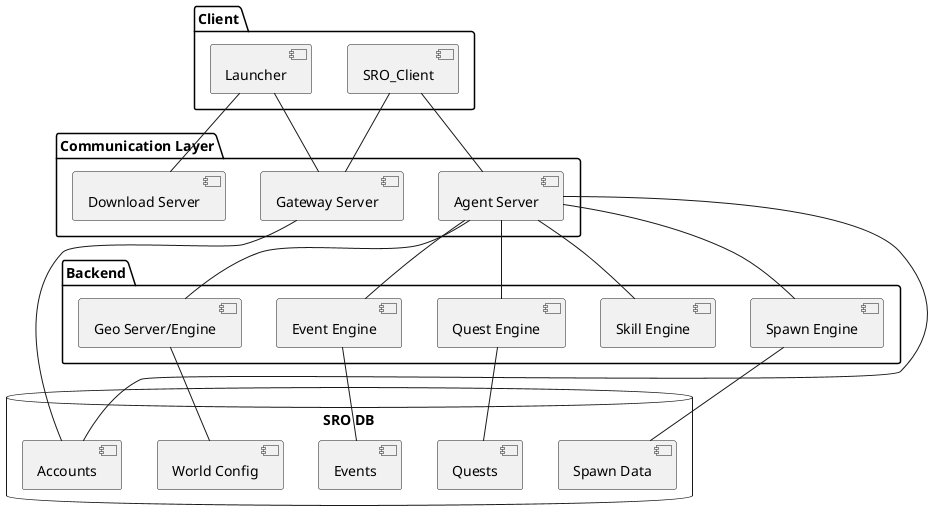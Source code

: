 @startuml

package "Communication Layer" {
    [Gateway Server]
    [Agent Server]
    [Download Server]
}

package "Backend" {
    [Geo Server/Engine]
    [Spawn Engine]
    [Skill Engine]
    [Quest Engine]
    [Event Engine]
}

package "Client" {
    [Launcher]
    [SRO_Client]
}

database "SRO DB" {
    [Accounts]
    [Events]
    [Quests]
    [World Config]
    [Spawn Data]
}


[Launcher] -- [Gateway Server]
[Launcher] -- [Download Server]

[SRO_Client] -- [Gateway Server]
[SRO_Client] -- [Agent Server]


[Agent Server] -- [Geo Server/Engine]
[Agent Server] -- [Spawn Engine]
[Agent Server] -- [Skill Engine]
[Agent Server] -- [Quest Engine]
[Agent Server] -- [Event Engine]

[Gateway Server] -- [Accounts]
[Agent Server] -- [Accounts]

[Quest Engine] -- [Quests]
[Event Engine] -- [Events]
[Geo Server/Engine] -- [World Config]
[Spawn Engine] -- [Spawn Data]

@enduml
